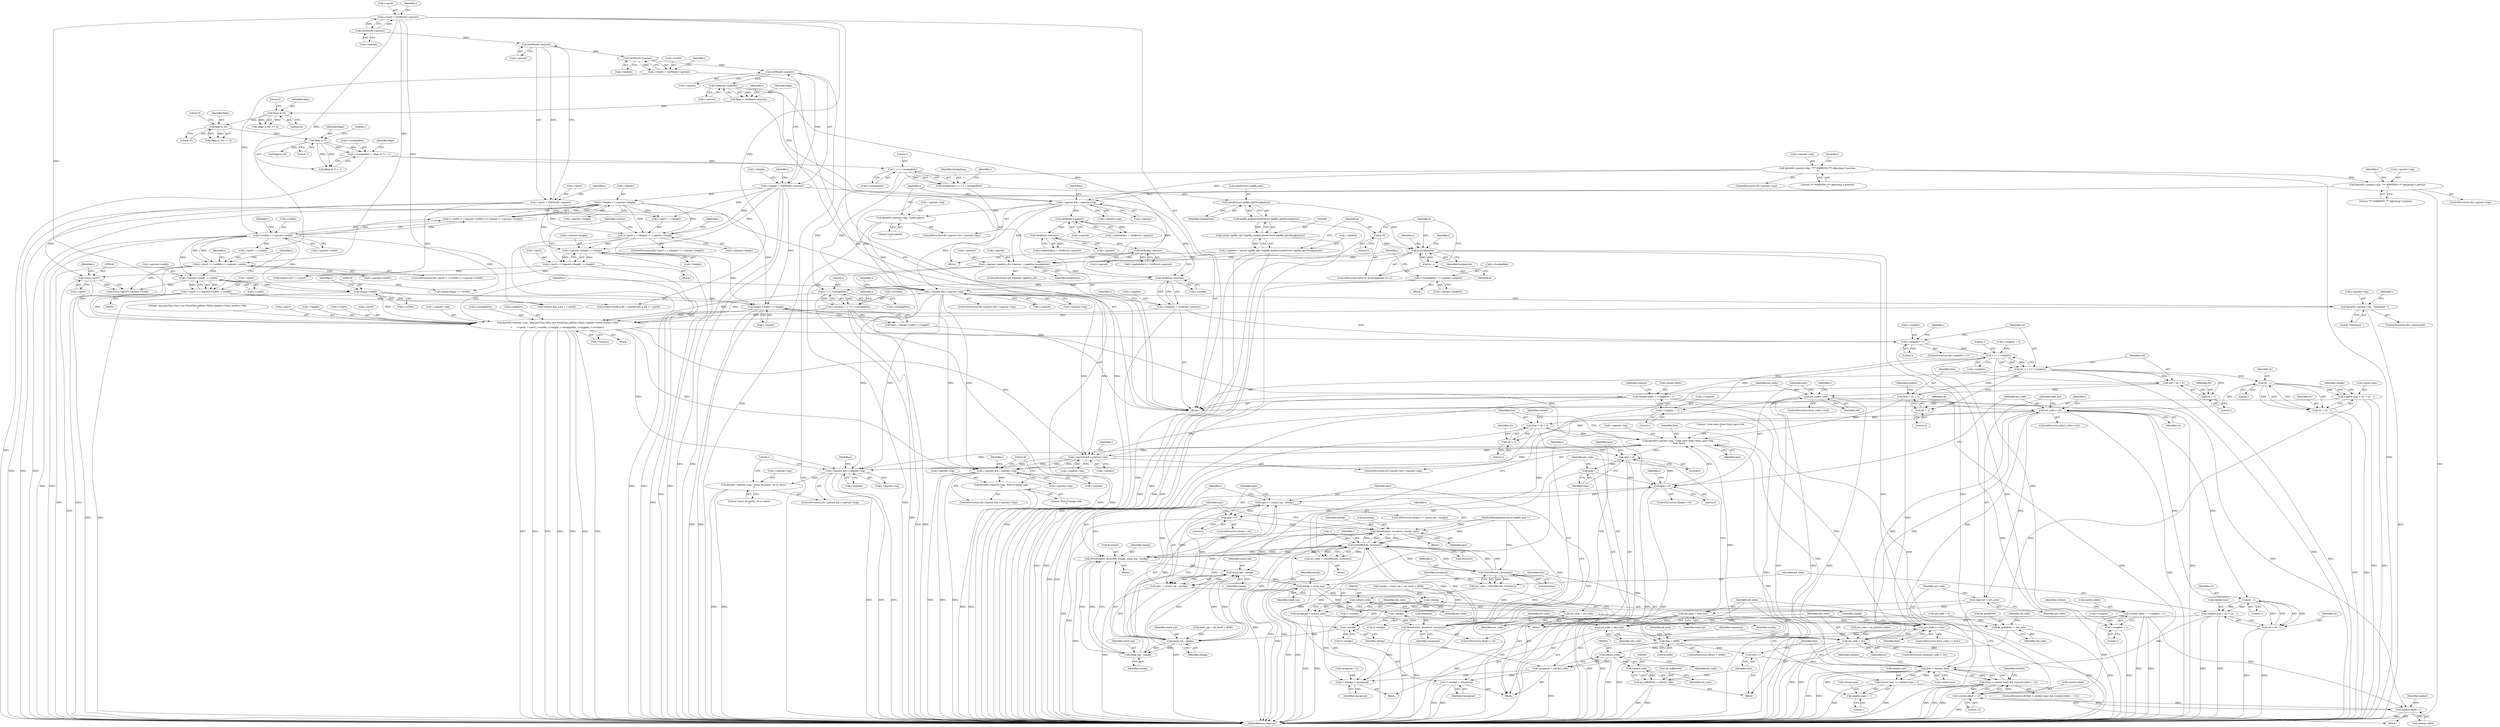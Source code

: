 digraph "0_ngiflib_cf429e0a2fe26b5f01ce0c8e9b79432e94509b6e@API" {
"1000581" [label="(Call,fprintf(i->parent->log, \"img pos(%hu,%hu) size %hux%hu palbits=%hhu imgbits=%hhu ncolors=%hu\n\",\n\t       i->posX, i->posY, i->width, i->height, i->localpalbits, i->imgbits, i->ncolors))"];
"1000574" [label="(Call,fprintf(i->parent->log, \"interlaced \"))"];
"1000560" [label="(Call,i->parent && i->parent->log)"];
"1000555" [label="(Call,GetByte(i->parent))"];
"1000435" [label="(Call,i->parent && i->parent->log)"];
"1000379" [label="(Call,GetByte(i->parent))"];
"1000189" [label="(Call,GetWord(i->parent))"];
"1000181" [label="(Call,GetWord(i->parent))"];
"1000173" [label="(Call,GetWord(i->parent))"];
"1000165" [label="(Call,GetWord(i->parent))"];
"1000292" [label="(Call,fprintf(i->parent->log, \"*** WARNING *** Adjusting Y position\n\"))"];
"1000251" [label="(Call,fprintf(i->parent->log, \"*** WARNING *** Adjusting X position\n\"))"];
"1000514" [label="(Call,i->parent->palette_cb(i->parent, i->palette, localpalsize))"];
"1000504" [label="(Call,GetByte(i->parent))"];
"1000492" [label="(Call,GetByte(i->parent))"];
"1000480" [label="(Call,GetByte(i->parent))"];
"1000451" [label="(Call,i->palette = (struct ngiflib_rgb *)ngiflib_malloc(sizeof(struct ngiflib_rgb)*localpalsize))"];
"1000455" [label="(Call,(struct ngiflib_rgb *)ngiflib_malloc(sizeof(struct ngiflib_rgb)*localpalsize))"];
"1000457" [label="(Call,ngiflib_malloc(sizeof(struct ngiflib_rgb)*localpalsize))"];
"1000458" [label="(Call,sizeof(struct ngiflib_rgb)*localpalsize)"];
"1000427" [label="(Call,localpalsize = 1 << i->localpalbits)"];
"1000429" [label="(Call,1 << i->localpalbits)"];
"1000411" [label="(Call,i->localpalbits = (flags & 7) + 1)"];
"1000416" [label="(Call,flags & 7)"];
"1000407" [label="(Call,flags & 32)"];
"1000388" [label="(Call,flags & 64)"];
"1000377" [label="(Call,flags = GetByte(i->parent))"];
"1000466" [label="(Call,k<localpalsize)"];
"1000463" [label="(Call,k=0)"];
"1000469" [label="(Call,k++)"];
"1000444" [label="(Call,fprintf(i->parent->log, \"Local palette\n\"))"];
"1000258" [label="(Call,i->posX = i->parent->width - i->width)"];
"1000262" [label="(Call,i->parent->width - i->width)"];
"1000231" [label="(Call,(i->posX + i->width) > i->parent->width)"];
"1000161" [label="(Call,i->posX = GetWord(i->parent))"];
"1000195" [label="(Call,i->width > i->parent->width)"];
"1000177" [label="(Call,i->width = GetWord(i->parent))"];
"1000341" [label="(Call,(u32)i->posY)"];
"1000299" [label="(Call,i->posY = i->parent->height - i->height)"];
"1000303" [label="(Call,i->parent->height - i->height)"];
"1000272" [label="(Call,(i->posY + i->height) > i->parent->height)"];
"1000169" [label="(Call,i->posY = GetWord(i->parent))"];
"1000185" [label="(Call,i->height = GetWord(i->parent))"];
"1000204" [label="(Call,i->height > i->parent->height)"];
"1000369" [label="(Call,(long)i->width)"];
"1000368" [label="(Call,(long)i->width * i->height)"];
"1000546" [label="(Call,1 << i->localpalbits)"];
"1000533" [label="(Call,i->localpalbits = i->parent->imgbits)"];
"1000551" [label="(Call,i->imgbits = GetByte(i->parent))"];
"1000542" [label="(Call,i->ncolors = 1 << i->localpalbits)"];
"1000610" [label="(Call,i->imgbits==1)"];
"1000623" [label="(Call,1 << i->imgbits)"];
"1000621" [label="(Call,clr = 1 << i->imgbits)"];
"1000628" [label="(Call,eof = clr + 1)"];
"1000687" [label="(Call,act_code==eof)"];
"1000735" [label="(Call,act_code==clr)"];
"1000758" [label="(Call,free = clr + 2)"];
"1000749" [label="(Call,fprintf(i->parent->log, \"Code clear (free=%hu) npix=%ld\n\", free, npix))"];
"1000692" [label="(Call,i->parent && i->parent->log)"];
"1000701" [label="(Call,fprintf(i->parent->log, \"End of image code\n\"))"];
"1000716" [label="(Call,i->parent && i->parent->log)"];
"1000725" [label="(Call,fprintf(i->parent->log, \"assez de pixels, On se casse !\n\"))"];
"1000740" [label="(Call,i->parent && i->parent->log)"];
"1000796" [label="(Call,npix > 0)"];
"1000804" [label="(Call,npix--)"];
"1000711" [label="(Call,npix==0)"];
"1000852" [label="(Call,npix >= (stack_top - stackp))"];
"1000868" [label="(Call,npix > 0)"];
"1000872" [label="(Call,WritePixels(i, &context, stackp, npix))"];
"1000682" [label="(Call,GetGifWord(i, &context))"];
"1000680" [label="(Call,act_code = GetGifWord(i, &context))"];
"1000783" [label="(Call,GetGifWord(i, &context))"];
"1000781" [label="(Call,act_code = GetGifWord(i, &context))"];
"1000789" [label="(Call,(u8)act_code)"];
"1000787" [label="(Call,casspecial = (u8)act_code)"];
"1000799" [label="(Call,WritePixel(i, &context, casspecial))"];
"1000816" [label="(Call,*(--stackp) = casspecial)"];
"1000792" [label="(Call,old_code = act_code)"];
"1000821" [label="(Call,act_code = old_code)"];
"1000825" [label="(Call,act_code > clr)"];
"1000843" [label="(Call,(u8)act_code)"];
"1000841" [label="(Call,casspecial = (u8)act_code)"];
"1000846" [label="(Call,*(--stackp) = casspecial)"];
"1000900" [label="(Call,(u8)act_code)"];
"1000896" [label="(Call,ab_suffx[free] = (u8)act_code)"];
"1000891" [label="(Call,ab_prfx[free] = old_code)"];
"1000858" [label="(Call,WritePixels(i, &context, stackp, stack_top - stackp))"];
"1000880" [label="(Call,stack_top - stackp)"];
"1000854" [label="(Call,stack_top - stackp)"];
"1000863" [label="(Call,stack_top - stackp)"];
"1000878" [label="(Call,npix -= (stack_top - stackp))"];
"1000883" [label="(Call,stackp = stack_top)"];
"1000818" [label="(Call,--stackp)"];
"1000831" [label="(Call,--stackp)"];
"1000848" [label="(Call,--stackp)"];
"1000812" [label="(Call,act_code >= free)"];
"1000887" [label="(Call,free < 4096)"];
"1000903" [label="(Call,free++)"];
"1000907" [label="(Call,free > context.max)"];
"1000906" [label="(Call,(free > context.max) && (context.nbbit < 12))"];
"1000922" [label="(Call,context.max += context.max + 1)"];
"1000926" [label="(Call,context.max + 1)"];
"1000760" [label="(Call,clr + 2)"];
"1000778" [label="(Call,clr - 1)"];
"1000772" [label="(Call,context.max = clr + clr - 1)"];
"1000776" [label="(Call,clr + clr - 1)"];
"1000808" [label="(Call,read_byt = act_code)"];
"1000931" [label="(Call,old_code = read_byt)"];
"1000630" [label="(Call,clr + 1)"];
"1000633" [label="(Call,free = clr + 2)"];
"1000635" [label="(Call,clr + 2)"];
"1000653" [label="(Call,clr - 1)"];
"1000647" [label="(Call,context.max = clr + clr - 1)"];
"1000651" [label="(Call,clr + clr - 1)"];
"1000638" [label="(Call,context.nbbit = i->imgbits + 1)"];
"1000912" [label="(Call,context.nbbit < 12)"];
"1000918" [label="(Call,context.nbbit++)"];
"1000642" [label="(Call,i->imgbits + 1)"];
"1000763" [label="(Call,context.nbbit = i->imgbits + 1)"];
"1000767" [label="(Call,i->imgbits + 1)"];
"1000556" [label="(Call,i->parent)"];
"1000301" [label="(Identifier,i)"];
"1000701" [label="(Call,fprintf(i->parent->log, \"End of image code\n\"))"];
"1000378" [label="(Identifier,flags)"];
"1000245" [label="(ControlStructure,if(i->parent->log))"];
"1000927" [label="(Call,context.max)"];
"1000257" [label="(Literal,\"*** WARNING *** Adjusting X position\n\")"];
"1000496" [label="(Call,i->palette[k].b = GetByte(i->parent))"];
"1000710" [label="(ControlStructure,if(npix==0))"];
"1000800" [label="(Identifier,i)"];
"1000251" [label="(Call,fprintf(i->parent->log, \"*** WARNING *** Adjusting X position\n\"))"];
"1000893" [label="(Identifier,ab_prfx)"];
"1000561" [label="(Call,i->parent)"];
"1000466" [label="(Call,k<localpalsize)"];
"1000162" [label="(Call,i->posX)"];
"1000787" [label="(Call,casspecial = (u8)act_code)"];
"1000712" [label="(Identifier,npix)"];
"1000862" [label="(Identifier,stackp)"];
"1000765" [label="(Identifier,context)"];
"1000882" [label="(Identifier,stackp)"];
"1000744" [label="(Call,i->parent->log)"];
"1000268" [label="(Call,i->width)"];
"1000623" [label="(Call,1 << i->imgbits)"];
"1000244" [label="(Block,)"];
"1000850" [label="(Identifier,casspecial)"];
"1000649" [label="(Identifier,context)"];
"1000309" [label="(Call,i->height)"];
"1000547" [label="(Literal,1)"];
"1000639" [label="(Call,context.nbbit)"];
"1000511" [label="(Identifier,i)"];
"1000808" [label="(Call,read_byt = act_code)"];
"1000780" [label="(Literal,1)"];
"1000152" [label="(Call,casspecial = 0)"];
"1000430" [label="(Literal,1)"];
"1000468" [label="(Identifier,localpalsize)"];
"1000684" [label="(Call,&context)"];
"1000636" [label="(Identifier,clr)"];
"1000587" [label="(Literal,\"img pos(%hu,%hu) size %hux%hu palbits=%hhu imgbits=%hhu ncolors=%hu\n\")"];
"1000740" [label="(Call,i->parent && i->parent->log)"];
"1000447" [label="(Identifier,i)"];
"1000575" [label="(Call,i->parent->log)"];
"1000741" [label="(Call,i->parent)"];
"1000855" [label="(Identifier,stack_top)"];
"1000696" [label="(Call,i->parent->log)"];
"1000521" [label="(Identifier,localpalsize)"];
"1000637" [label="(Literal,2)"];
"1000289" [label="(Identifier,i)"];
"1000759" [label="(Identifier,free)"];
"1000462" [label="(ControlStructure,for(k=0; k<localpalsize; k++))"];
"1000711" [label="(Call,npix==0)"];
"1000130" [label="(Block,)"];
"1000781" [label="(Call,act_code = GetGifWord(i, &context))"];
"1000704" [label="(Identifier,i)"];
"1000416" [label="(Call,flags & 7)"];
"1000776" [label="(Call,clr + clr - 1)"];
"1000798" [label="(Literal,0)"];
"1000612" [label="(Identifier,i)"];
"1000390" [label="(Literal,64)"];
"1000870" [label="(Literal,0)"];
"1000232" [label="(Call,i->posX + i->width)"];
"1000314" [label="(Identifier,context)"];
"1000431" [label="(Call,i->localpalbits)"];
"1000854" [label="(Call,stack_top - stackp)"];
"1000591" [label="(Call,i->posY)"];
"1000822" [label="(Identifier,act_code)"];
"1000377" [label="(Call,flags = GetByte(i->parent))"];
"1000428" [label="(Identifier,localpalsize)"];
"1000803" [label="(Identifier,casspecial)"];
"1000622" [label="(Identifier,clr)"];
"1000846" [label="(Call,*(--stackp) = casspecial)"];
"1000897" [label="(Call,ab_suffx[free])"];
"1000797" [label="(Identifier,npix)"];
"1000902" [label="(Identifier,act_code)"];
"1000909" [label="(Call,context.max)"];
"1000923" [label="(Call,context.max)"];
"1000879" [label="(Identifier,npix)"];
"1000918" [label="(Call,context.nbbit++)"];
"1000380" [label="(Call,i->parent)"];
"1000391" [label="(Literal,6)"];
"1000610" [label="(Call,i->imgbits==1)"];
"1000292" [label="(Call,fprintf(i->parent->log, \"*** WARNING *** Adjusting Y position\n\"))"];
"1000633" [label="(Call,free = clr + 2)"];
"1000657" [label="(Identifier,stackp)"];
"1000758" [label="(Call,free = clr + 2)"];
"1000881" [label="(Identifier,stack_top)"];
"1000628" [label="(Call,eof = clr + 1)"];
"1000681" [label="(Identifier,act_code)"];
"1000889" [label="(Literal,4096)"];
"1000169" [label="(Call,i->posY = GetWord(i->parent))"];
"1000481" [label="(Call,i->parent)"];
"1000859" [label="(Identifier,i)"];
"1000805" [label="(Identifier,npix)"];
"1000863" [label="(Call,stack_top - stackp)"];
"1000772" [label="(Call,context.max = clr + clr - 1)"];
"1000906" [label="(Call,(free > context.max) && (context.nbbit < 12))"];
"1000493" [label="(Call,i->parent)"];
"1000543" [label="(Call,i->ncolors)"];
"1000351" [label="(Call,context.frbuff_p.p8 = context.line_p.p8 + i->posX)"];
"1000904" [label="(Identifier,free)"];
"1000166" [label="(Call,i->parent)"];
"1000427" [label="(Call,localpalsize = 1 << i->localpalbits)"];
"1000476" [label="(Identifier,i)"];
"1000826" [label="(Identifier,act_code)"];
"1000564" [label="(Call,i->parent->log)"];
"1000199" [label="(Call,i->parent->width)"];
"1000614" [label="(Literal,1)"];
"1000871" [label="(Block,)"];
"1000640" [label="(Identifier,context)"];
"1000611" [label="(Call,i->imgbits)"];
"1000778" [label="(Call,clr - 1)"];
"1000230" [label="(ControlStructure,if((i->posX + i->width) > i->parent->width))"];
"1000465" [label="(Literal,0)"];
"1000784" [label="(Identifier,i)"];
"1000551" [label="(Call,i->imgbits = GetByte(i->parent))"];
"1000713" [label="(Literal,0)"];
"1000771" [label="(Literal,1)"];
"1000263" [label="(Call,i->parent->width)"];
"1000621" [label="(Call,clr = 1 << i->imgbits)"];
"1000737" [label="(Identifier,clr)"];
"1000773" [label="(Call,context.max)"];
"1000410" [label="(Literal,5)"];
"1000658" [label="(Call,stack_top = ab_stack + 4096)"];
"1000818" [label="(Call,--stackp)"];
"1000654" [label="(Identifier,clr)"];
"1000857" [label="(Block,)"];
"1000248" [label="(Identifier,i)"];
"1000439" [label="(Call,i->parent->log)"];
"1000190" [label="(Call,i->parent)"];
"1000280" [label="(Call,i->parent->height)"];
"1000718" [label="(Identifier,i)"];
"1000903" [label="(Call,free++)"];
"1000883" [label="(Call,stackp = stack_top)"];
"1000692" [label="(Call,i->parent && i->parent->log)"];
"1000895" [label="(Identifier,old_code)"];
"1000914" [label="(Identifier,context)"];
"1000534" [label="(Call,i->localpalbits)"];
"1000385" [label="(Identifier,i)"];
"1000716" [label="(Call,i->parent && i->parent->log)"];
"1000796" [label="(Call,npix > 0)"];
"1000789" [label="(Call,(u8)act_code)"];
"1000415" [label="(Call,(flags & 7) + 1)"];
"1000634" [label="(Identifier,free)"];
"1000891" [label="(Call,ab_prfx[free] = old_code)"];
"1000606" [label="(Call,i->ncolors)"];
"1000445" [label="(Call,i->parent->log)"];
"1000208" [label="(Call,i->parent->height)"];
"1000375" [label="(Identifier,i)"];
"1000820" [label="(Identifier,casspecial)"];
"1000888" [label="(Identifier,free)"];
"1000916" [label="(Literal,12)"];
"1000252" [label="(Call,i->parent->log)"];
"1000505" [label="(Call,i->parent)"];
"1000472" [label="(Call,i->palette[k].r = GetByte(i->parent))"];
"1000823" [label="(Identifier,old_code)"];
"1000299" [label="(Call,i->posY = i->parent->height - i->height)"];
"1000907" [label="(Call,free > context.max)"];
"1000469" [label="(Call,k++)"];
"1000774" [label="(Identifier,context)"];
"1000204" [label="(Call,i->height > i->parent->height)"];
"1000273" [label="(Call,i->posY + i->height)"];
"1000470" [label="(Identifier,k)"];
"1000624" [label="(Literal,1)"];
"1000181" [label="(Call,GetWord(i->parent))"];
"1000562" [label="(Identifier,i)"];
"1000304" [label="(Call,i->parent->height)"];
"1000642" [label="(Call,i->imgbits + 1)"];
"1000179" [label="(Identifier,i)"];
"1000801" [label="(Call,&context)"];
"1000366" [label="(Call,npix = (long)i->width * i->height)"];
"1000631" [label="(Identifier,clr)"];
"1000422" [label="(Identifier,flags)"];
"1000319" [label="(Call,context.curY = i->posY)"];
"1000852" [label="(Call,npix >= (stack_top - stackp))"];
"1000884" [label="(Identifier,stackp)"];
"1000757" [label="(Identifier,npix)"];
"1000827" [label="(Identifier,clr)"];
"1000832" [label="(Identifier,stackp)"];
"1000810" [label="(Identifier,act_code)"];
"1000728" [label="(Identifier,i)"];
"1000735" [label="(Call,act_code==clr)"];
"1000782" [label="(Identifier,act_code)"];
"1000794" [label="(Identifier,act_code)"];
"1000736" [label="(Identifier,act_code)"];
"1000874" [label="(Call,&context)"];
"1000504" [label="(Call,GetByte(i->parent))"];
"1000912" [label="(Call,context.nbbit < 12)"];
"1000691" [label="(ControlStructure,if(i->parent && i->parent->log))"];
"1000652" [label="(Identifier,clr)"];
"1000768" [label="(Call,i->imgbits)"];
"1000197" [label="(Identifier,i)"];
"1000597" [label="(Call,i->height)"];
"1000312" [label="(Call,context.Xtogo = i->width)"];
"1000609" [label="(ControlStructure,if(i->imgbits==1))"];
"1000537" [label="(Call,i->parent->imgbits)"];
"1000533" [label="(Call,i->localpalbits = i->parent->imgbits)"];
"1000388" [label="(Call,flags & 64)"];
"1000389" [label="(Identifier,flags)"];
"1000680" [label="(Call,act_code = GetGifWord(i, &context))"];
"1000171" [label="(Identifier,i)"];
"1000847" [label="(Call,*(--stackp))"];
"1000464" [label="(Identifier,k)"];
"1000738" [label="(Block,)"];
"1000286" [label="(ControlStructure,if(i->parent->log))"];
"1000559" [label="(ControlStructure,if(i->parent && i->parent->log))"];
"1000873" [label="(Identifier,i)"];
"1000749" [label="(Call,fprintf(i->parent->log, \"Code clear (free=%hu) npix=%ld\n\", free, npix))"];
"1000435" [label="(Call,i->parent && i->parent->log)"];
"1000725" [label="(Call,fprintf(i->parent->log, \"assez de pixels, On se casse !\n\"))"];
"1000300" [label="(Call,i->posY)"];
"1000129" [label="(MethodParameterIn,struct ngiflib_img * i)"];
"1000451" [label="(Call,i->palette = (struct ngiflib_rgb *)ngiflib_malloc(sizeof(struct ngiflib_rgb)*localpalsize))"];
"1000458" [label="(Call,sizeof(struct ngiflib_rgb)*localpalsize)"];
"1000406" [label="(Call,(flags & 32) >> 5)"];
"1000408" [label="(Identifier,flags)"];
"1000341" [label="(Call,(u32)i->posY)"];
"1000869" [label="(Identifier,npix)"];
"1000804" [label="(Call,npix--)"];
"1000733" [label="(Literal,1)"];
"1000205" [label="(Call,i->height)"];
"1000791" [label="(Identifier,act_code)"];
"1000648" [label="(Call,context.max)"];
"1000814" [label="(Identifier,free)"];
"1000143" [label="(Call,old_code = 0)"];
"1000764" [label="(Call,context.nbbit)"];
"1000807" [label="(Block,)"];
"1000450" [label="(Literal,\"Local palette\n\")"];
"1000581" [label="(Call,fprintf(i->parent->log, \"img pos(%hu,%hu) size %hux%hu palbits=%hhu imgbits=%hhu ncolors=%hu\n\",\n\t       i->posX, i->posY, i->width, i->height, i->localpalbits, i->imgbits, i->ncolors))"];
"1000687" [label="(Call,act_code==eof)"];
"1000905" [label="(ControlStructure,if((free > context.max) && (context.nbbit < 12)))"];
"1000783" [label="(Call,GetGifWord(i, &context))"];
"1000858" [label="(Call,WritePixels(i, &context, stackp, stack_top - stackp))"];
"1000357" [label="(Call,context.line_p.p8 + i->posX)"];
"1000555" [label="(Call,GetByte(i->parent))"];
"1000594" [label="(Call,i->width)"];
"1000371" [label="(Call,i->width)"];
"1000653" [label="(Call,clr - 1)"];
"1000864" [label="(Identifier,stack_top)"];
"1000795" [label="(ControlStructure,if(npix > 0))"];
"1000437" [label="(Identifier,i)"];
"1000686" [label="(ControlStructure,if(act_code==eof))"];
"1000896" [label="(Call,ab_suffx[free] = (u8)act_code)"];
"1000616" [label="(Call,i->imgbits = 2)"];
"1000387" [label="(Call,(flags & 64) >> 6)"];
"1000920" [label="(Identifier,context)"];
"1000343" [label="(Call,i->posY)"];
"1000785" [label="(Call,&context)"];
"1000702" [label="(Call,i->parent->log)"];
"1000693" [label="(Call,i->parent)"];
"1000651" [label="(Call,clr + clr - 1)"];
"1000298" [label="(Literal,\"*** WARNING *** Adjusting Y position\n\")"];
"1000777" [label="(Identifier,clr)"];
"1000707" [label="(Literal,\"End of image code\n\")"];
"1000886" [label="(ControlStructure,if(free < 4096))"];
"1000194" [label="(Call,(i->width > i->parent->width) || (i->height > i->parent->height))"];
"1000189" [label="(Call,GetWord(i->parent))"];
"1000742" [label="(Identifier,i)"];
"1000892" [label="(Call,ab_prfx[free])"];
"1000715" [label="(ControlStructure,if(i->parent && i->parent->log))"];
"1000812" [label="(Call,act_code >= free)"];
"1000374" [label="(Call,i->height)"];
"1000272" [label="(Call,(i->posY + i->height) > i->parent->height)"];
"1000682" [label="(Call,GetGifWord(i, &context))"];
"1000848" [label="(Call,--stackp)"];
"1000867" [label="(ControlStructure,if(npix > 0))"];
"1000262" [label="(Call,i->parent->width - i->width)"];
"1000788" [label="(Identifier,casspecial)"];
"1000259" [label="(Call,i->posX)"];
"1000379" [label="(Call,GetByte(i->parent))"];
"1000492" [label="(Call,GetByte(i->parent))"];
"1000919" [label="(Call,context.nbbit)"];
"1000444" [label="(Call,fprintf(i->parent->log, \"Local palette\n\"))"];
"1000161" [label="(Call,i->posX = GetWord(i->parent))"];
"1000165" [label="(Call,GetWord(i->parent))"];
"1000421" [label="(Call,flags&128)"];
"1000878" [label="(Call,npix -= (stack_top - stackp))"];
"1000260" [label="(Identifier,i)"];
"1000411" [label="(Call,i->localpalbits = (flags & 7) + 1)"];
"1000824" [label="(ControlStructure,while(act_code > clr))"];
"1000518" [label="(Call,i->palette)"];
"1000646" [label="(Literal,1)"];
"1000792" [label="(Call,old_code = act_code)"];
"1000588" [label="(Call,i->posX)"];
"1000484" [label="(Call,i->palette[k].g = GetByte(i->parent))"];
"1000417" [label="(Identifier,flags)"];
"1000514" [label="(Call,i->parent->palette_cb(i->parent, i->palette, localpalsize))"];
"1000582" [label="(Call,i->parent->log)"];
"1000638" [label="(Call,context.nbbit = i->imgbits + 1)"];
"1000898" [label="(Identifier,ab_suffx)"];
"1000618" [label="(Identifier,i)"];
"1000632" [label="(Literal,1)"];
"1000412" [label="(Call,i->localpalbits)"];
"1000156" [label="(Call,!i)"];
"1000174" [label="(Call,i->parent)"];
"1000843" [label="(Call,(u8)act_code)"];
"1000285" [label="(Block,)"];
"1000865" [label="(Identifier,stackp)"];
"1000544" [label="(Identifier,i)"];
"1000271" [label="(ControlStructure,if((i->posY + i->height) > i->parent->height))"];
"1000851" [label="(ControlStructure,if(npix >= (stack_top - stackp)))"];
"1000756" [label="(Identifier,free)"];
"1000679" [label="(Block,)"];
"1000453" [label="(Identifier,i)"];
"1000569" [label="(Block,)"];
"1000779" [label="(Identifier,clr)"];
"1000877" [label="(Identifier,npix)"];
"1000187" [label="(Identifier,i)"];
"1000436" [label="(Call,i->parent)"];
"1000177" [label="(Call,i->width = GetWord(i->parent))"];
"1000755" [label="(Literal,\"Code clear (free=%hu) npix=%ld\n\")"];
"1000480" [label="(Call,GetByte(i->parent))"];
"1000508" [label="(ControlStructure,if(i->parent->palette_cb))"];
"1000570" [label="(ControlStructure,if(i->interlaced))"];
"1000853" [label="(Identifier,npix)"];
"1000688" [label="(Identifier,act_code)"];
"1000887" [label="(Call,free < 4096)"];
"1000717" [label="(Call,i->parent)"];
"1000831" [label="(Call,--stackp)"];
"1000647" [label="(Call,context.max = clr + clr - 1)"];
"1000793" [label="(Identifier,old_code)"];
"1000656" [label="(Call,stackp = stack_top = ab_stack + 4096)"];
"1000239" [label="(Call,i->parent->width)"];
"1000926" [label="(Call,context.max + 1)"];
"1000900" [label="(Call,(u8)act_code)"];
"1000580" [label="(Literal,\"interlaced \")"];
"1000275" [label="(Identifier,i)"];
"1000467" [label="(Identifier,k)"];
"1000369" [label="(Call,(long)i->width)"];
"1000815" [label="(Block,)"];
"1000258" [label="(Call,i->posX = i->parent->width - i->width)"];
"1000731" [label="(Literal,\"assez de pixels, On se casse !\n\")"];
"1000625" [label="(Call,i->imgbits)"];
"1000434" [label="(ControlStructure,if(i->parent && i->parent->log))"];
"1000368" [label="(Call,(long)i->width * i->height)"];
"1000293" [label="(Call,i->parent->log)"];
"1000173" [label="(Call,GetWord(i->parent))"];
"1000515" [label="(Call,i->parent)"];
"1000763" [label="(Call,context.nbbit = i->imgbits + 1)"];
"1000461" [label="(Identifier,localpalsize)"];
"1000185" [label="(Call,i->height = GetWord(i->parent))"];
"1000182" [label="(Call,i->parent)"];
"1000908" [label="(Identifier,free)"];
"1000930" [label="(Literal,1)"];
"1000868" [label="(Call,npix > 0)"];
"1000720" [label="(Call,i->parent->log)"];
"1000936" [label="(MethodReturn,static int)"];
"1000572" [label="(Identifier,i)"];
"1000170" [label="(Call,i->posY)"];
"1000913" [label="(Call,context.nbbit)"];
"1000455" [label="(Call,(struct ngiflib_rgb *)ngiflib_malloc(sizeof(struct ngiflib_rgb)*localpalsize))"];
"1000856" [label="(Identifier,stackp)"];
"1000842" [label="(Identifier,casspecial)"];
"1000811" [label="(ControlStructure,if(act_code >= free))"];
"1000206" [label="(Identifier,i)"];
"1000424" [label="(Block,)"];
"1000924" [label="(Identifier,context)"];
"1000231" [label="(Call,(i->posX + i->width) > i->parent->width)"];
"1000890" [label="(Block,)"];
"1000178" [label="(Call,i->width)"];
"1000694" [label="(Identifier,i)"];
"1000553" [label="(Identifier,i)"];
"1000922" [label="(Call,context.max += context.max + 1)"];
"1000643" [label="(Call,i->imgbits)"];
"1000767" [label="(Call,i->imgbits + 1)"];
"1000836" [label="(Call,act_code = ab_prfx[act_code])"];
"1000760" [label="(Call,clr + 2)"];
"1000845" [label="(Identifier,act_code)"];
"1000419" [label="(Literal,1)"];
"1000931" [label="(Call,old_code = read_byt)"];
"1000817" [label="(Call,*(--stackp))"];
"1000761" [label="(Identifier,clr)"];
"1000880" [label="(Call,stack_top - stackp)"];
"1000407" [label="(Call,flags & 32)"];
"1000860" [label="(Call,&context)"];
"1000876" [label="(Identifier,stackp)"];
"1000196" [label="(Call,i->width)"];
"1000600" [label="(Call,i->localpalbits)"];
"1000452" [label="(Call,i->palette)"];
"1000463" [label="(Call,k=0)"];
"1000739" [label="(ControlStructure,if(i->parent && i->parent->log))"];
"1000933" [label="(Identifier,read_byt)"];
"1000821" [label="(Call,act_code = old_code)"];
"1000813" [label="(Identifier,act_code)"];
"1000340" [label="(Call,(u32)i->posY*i->parent->width)"];
"1000809" [label="(Identifier,read_byt)"];
"1000603" [label="(Call,i->imgbits)"];
"1000459" [label="(Call,sizeof(struct ngiflib_rgb))"];
"1000799" [label="(Call,WritePixel(i, &context, casspecial))"];
"1000409" [label="(Literal,32)"];
"1000542" [label="(Call,i->ncolors = 1 << i->localpalbits)"];
"1000348" [label="(Identifier,i)"];
"1000872" [label="(Call,WritePixels(i, &context, stackp, npix))"];
"1000825" [label="(Call,act_code > clr)"];
"1000841" [label="(Call,casspecial = (u8)act_code)"];
"1000689" [label="(Identifier,eof)"];
"1000849" [label="(Identifier,stackp)"];
"1000418" [label="(Literal,7)"];
"1000195" [label="(Call,i->width > i->parent->width)"];
"1000655" [label="(Literal,1)"];
"1000523" [label="(Block,)"];
"1000752" [label="(Identifier,i)"];
"1000917" [label="(Block,)"];
"1000552" [label="(Call,i->imgbits)"];
"1000560" [label="(Call,i->parent && i->parent->log)"];
"1000734" [label="(ControlStructure,if(act_code==clr))"];
"1000750" [label="(Call,i->parent->log)"];
"1000683" [label="(Identifier,i)"];
"1000629" [label="(Identifier,eof)"];
"1000429" [label="(Call,1 << i->localpalbits)"];
"1000574" [label="(Call,fprintf(i->parent->log, \"interlaced \"))"];
"1000932" [label="(Identifier,old_code)"];
"1000546" [label="(Call,1 << i->localpalbits)"];
"1000709" [label="(Literal,0)"];
"1000186" [label="(Call,i->height)"];
"1000457" [label="(Call,ngiflib_malloc(sizeof(struct ngiflib_rgb)*localpalsize))"];
"1000819" [label="(Identifier,stackp)"];
"1000635" [label="(Call,clr + 2)"];
"1000584" [label="(Identifier,i)"];
"1000726" [label="(Call,i->parent->log)"];
"1000885" [label="(Identifier,stack_top)"];
"1000548" [label="(Call,i->localpalbits)"];
"1000816" [label="(Call,*(--stackp) = casspecial)"];
"1000762" [label="(Literal,2)"];
"1000630" [label="(Call,clr + 1)"];
"1000830" [label="(Call,*(--stackp))"];
"1000303" [label="(Call,i->parent->height - i->height)"];
"1000581" -> "1000569"  [label="AST: "];
"1000581" -> "1000606"  [label="CFG: "];
"1000582" -> "1000581"  [label="AST: "];
"1000587" -> "1000581"  [label="AST: "];
"1000588" -> "1000581"  [label="AST: "];
"1000591" -> "1000581"  [label="AST: "];
"1000594" -> "1000581"  [label="AST: "];
"1000597" -> "1000581"  [label="AST: "];
"1000600" -> "1000581"  [label="AST: "];
"1000603" -> "1000581"  [label="AST: "];
"1000606" -> "1000581"  [label="AST: "];
"1000612" -> "1000581"  [label="CFG: "];
"1000581" -> "1000936"  [label="DDG: "];
"1000581" -> "1000936"  [label="DDG: "];
"1000581" -> "1000936"  [label="DDG: "];
"1000581" -> "1000936"  [label="DDG: "];
"1000581" -> "1000936"  [label="DDG: "];
"1000581" -> "1000936"  [label="DDG: "];
"1000581" -> "1000936"  [label="DDG: "];
"1000574" -> "1000581"  [label="DDG: "];
"1000560" -> "1000581"  [label="DDG: "];
"1000258" -> "1000581"  [label="DDG: "];
"1000161" -> "1000581"  [label="DDG: "];
"1000341" -> "1000581"  [label="DDG: "];
"1000369" -> "1000581"  [label="DDG: "];
"1000368" -> "1000581"  [label="DDG: "];
"1000546" -> "1000581"  [label="DDG: "];
"1000551" -> "1000581"  [label="DDG: "];
"1000542" -> "1000581"  [label="DDG: "];
"1000581" -> "1000610"  [label="DDG: "];
"1000581" -> "1000692"  [label="DDG: "];
"1000581" -> "1000716"  [label="DDG: "];
"1000581" -> "1000740"  [label="DDG: "];
"1000574" -> "1000570"  [label="AST: "];
"1000574" -> "1000580"  [label="CFG: "];
"1000575" -> "1000574"  [label="AST: "];
"1000580" -> "1000574"  [label="AST: "];
"1000584" -> "1000574"  [label="CFG: "];
"1000574" -> "1000936"  [label="DDG: "];
"1000560" -> "1000574"  [label="DDG: "];
"1000560" -> "1000559"  [label="AST: "];
"1000560" -> "1000561"  [label="CFG: "];
"1000560" -> "1000564"  [label="CFG: "];
"1000561" -> "1000560"  [label="AST: "];
"1000564" -> "1000560"  [label="AST: "];
"1000572" -> "1000560"  [label="CFG: "];
"1000612" -> "1000560"  [label="CFG: "];
"1000555" -> "1000560"  [label="DDG: "];
"1000292" -> "1000560"  [label="DDG: "];
"1000251" -> "1000560"  [label="DDG: "];
"1000444" -> "1000560"  [label="DDG: "];
"1000435" -> "1000560"  [label="DDG: "];
"1000560" -> "1000692"  [label="DDG: "];
"1000560" -> "1000692"  [label="DDG: "];
"1000560" -> "1000716"  [label="DDG: "];
"1000560" -> "1000716"  [label="DDG: "];
"1000560" -> "1000740"  [label="DDG: "];
"1000560" -> "1000740"  [label="DDG: "];
"1000555" -> "1000551"  [label="AST: "];
"1000555" -> "1000556"  [label="CFG: "];
"1000556" -> "1000555"  [label="AST: "];
"1000551" -> "1000555"  [label="CFG: "];
"1000555" -> "1000551"  [label="DDG: "];
"1000435" -> "1000555"  [label="DDG: "];
"1000379" -> "1000555"  [label="DDG: "];
"1000514" -> "1000555"  [label="DDG: "];
"1000504" -> "1000555"  [label="DDG: "];
"1000435" -> "1000434"  [label="AST: "];
"1000435" -> "1000436"  [label="CFG: "];
"1000435" -> "1000439"  [label="CFG: "];
"1000436" -> "1000435"  [label="AST: "];
"1000439" -> "1000435"  [label="AST: "];
"1000447" -> "1000435"  [label="CFG: "];
"1000453" -> "1000435"  [label="CFG: "];
"1000379" -> "1000435"  [label="DDG: "];
"1000292" -> "1000435"  [label="DDG: "];
"1000251" -> "1000435"  [label="DDG: "];
"1000435" -> "1000444"  [label="DDG: "];
"1000435" -> "1000480"  [label="DDG: "];
"1000435" -> "1000514"  [label="DDG: "];
"1000379" -> "1000377"  [label="AST: "];
"1000379" -> "1000380"  [label="CFG: "];
"1000380" -> "1000379"  [label="AST: "];
"1000377" -> "1000379"  [label="CFG: "];
"1000379" -> "1000377"  [label="DDG: "];
"1000189" -> "1000379"  [label="DDG: "];
"1000189" -> "1000185"  [label="AST: "];
"1000189" -> "1000190"  [label="CFG: "];
"1000190" -> "1000189"  [label="AST: "];
"1000185" -> "1000189"  [label="CFG: "];
"1000189" -> "1000936"  [label="DDG: "];
"1000189" -> "1000185"  [label="DDG: "];
"1000181" -> "1000189"  [label="DDG: "];
"1000181" -> "1000177"  [label="AST: "];
"1000181" -> "1000182"  [label="CFG: "];
"1000182" -> "1000181"  [label="AST: "];
"1000177" -> "1000181"  [label="CFG: "];
"1000181" -> "1000177"  [label="DDG: "];
"1000173" -> "1000181"  [label="DDG: "];
"1000173" -> "1000169"  [label="AST: "];
"1000173" -> "1000174"  [label="CFG: "];
"1000174" -> "1000173"  [label="AST: "];
"1000169" -> "1000173"  [label="CFG: "];
"1000173" -> "1000169"  [label="DDG: "];
"1000165" -> "1000173"  [label="DDG: "];
"1000165" -> "1000161"  [label="AST: "];
"1000165" -> "1000166"  [label="CFG: "];
"1000166" -> "1000165"  [label="AST: "];
"1000161" -> "1000165"  [label="CFG: "];
"1000165" -> "1000161"  [label="DDG: "];
"1000292" -> "1000286"  [label="AST: "];
"1000292" -> "1000298"  [label="CFG: "];
"1000293" -> "1000292"  [label="AST: "];
"1000298" -> "1000292"  [label="AST: "];
"1000301" -> "1000292"  [label="CFG: "];
"1000292" -> "1000936"  [label="DDG: "];
"1000251" -> "1000292"  [label="DDG: "];
"1000251" -> "1000245"  [label="AST: "];
"1000251" -> "1000257"  [label="CFG: "];
"1000252" -> "1000251"  [label="AST: "];
"1000257" -> "1000251"  [label="AST: "];
"1000260" -> "1000251"  [label="CFG: "];
"1000251" -> "1000936"  [label="DDG: "];
"1000514" -> "1000508"  [label="AST: "];
"1000514" -> "1000521"  [label="CFG: "];
"1000515" -> "1000514"  [label="AST: "];
"1000518" -> "1000514"  [label="AST: "];
"1000521" -> "1000514"  [label="AST: "];
"1000544" -> "1000514"  [label="CFG: "];
"1000514" -> "1000936"  [label="DDG: "];
"1000514" -> "1000936"  [label="DDG: "];
"1000514" -> "1000936"  [label="DDG: "];
"1000504" -> "1000514"  [label="DDG: "];
"1000451" -> "1000514"  [label="DDG: "];
"1000466" -> "1000514"  [label="DDG: "];
"1000504" -> "1000496"  [label="AST: "];
"1000504" -> "1000505"  [label="CFG: "];
"1000505" -> "1000504"  [label="AST: "];
"1000496" -> "1000504"  [label="CFG: "];
"1000504" -> "1000480"  [label="DDG: "];
"1000504" -> "1000496"  [label="DDG: "];
"1000492" -> "1000504"  [label="DDG: "];
"1000492" -> "1000484"  [label="AST: "];
"1000492" -> "1000493"  [label="CFG: "];
"1000493" -> "1000492"  [label="AST: "];
"1000484" -> "1000492"  [label="CFG: "];
"1000492" -> "1000484"  [label="DDG: "];
"1000480" -> "1000492"  [label="DDG: "];
"1000480" -> "1000472"  [label="AST: "];
"1000480" -> "1000481"  [label="CFG: "];
"1000481" -> "1000480"  [label="AST: "];
"1000472" -> "1000480"  [label="CFG: "];
"1000480" -> "1000472"  [label="DDG: "];
"1000451" -> "1000424"  [label="AST: "];
"1000451" -> "1000455"  [label="CFG: "];
"1000452" -> "1000451"  [label="AST: "];
"1000455" -> "1000451"  [label="AST: "];
"1000464" -> "1000451"  [label="CFG: "];
"1000451" -> "1000936"  [label="DDG: "];
"1000451" -> "1000936"  [label="DDG: "];
"1000455" -> "1000451"  [label="DDG: "];
"1000455" -> "1000457"  [label="CFG: "];
"1000456" -> "1000455"  [label="AST: "];
"1000457" -> "1000455"  [label="AST: "];
"1000455" -> "1000936"  [label="DDG: "];
"1000457" -> "1000455"  [label="DDG: "];
"1000457" -> "1000458"  [label="CFG: "];
"1000458" -> "1000457"  [label="AST: "];
"1000457" -> "1000936"  [label="DDG: "];
"1000458" -> "1000457"  [label="DDG: "];
"1000458" -> "1000461"  [label="CFG: "];
"1000459" -> "1000458"  [label="AST: "];
"1000461" -> "1000458"  [label="AST: "];
"1000427" -> "1000458"  [label="DDG: "];
"1000458" -> "1000466"  [label="DDG: "];
"1000427" -> "1000424"  [label="AST: "];
"1000427" -> "1000429"  [label="CFG: "];
"1000428" -> "1000427"  [label="AST: "];
"1000429" -> "1000427"  [label="AST: "];
"1000437" -> "1000427"  [label="CFG: "];
"1000429" -> "1000427"  [label="DDG: "];
"1000429" -> "1000427"  [label="DDG: "];
"1000429" -> "1000431"  [label="CFG: "];
"1000430" -> "1000429"  [label="AST: "];
"1000431" -> "1000429"  [label="AST: "];
"1000411" -> "1000429"  [label="DDG: "];
"1000429" -> "1000546"  [label="DDG: "];
"1000411" -> "1000130"  [label="AST: "];
"1000411" -> "1000415"  [label="CFG: "];
"1000412" -> "1000411"  [label="AST: "];
"1000415" -> "1000411"  [label="AST: "];
"1000422" -> "1000411"  [label="CFG: "];
"1000411" -> "1000936"  [label="DDG: "];
"1000416" -> "1000411"  [label="DDG: "];
"1000416" -> "1000411"  [label="DDG: "];
"1000416" -> "1000415"  [label="AST: "];
"1000416" -> "1000418"  [label="CFG: "];
"1000417" -> "1000416"  [label="AST: "];
"1000418" -> "1000416"  [label="AST: "];
"1000419" -> "1000416"  [label="CFG: "];
"1000416" -> "1000415"  [label="DDG: "];
"1000416" -> "1000415"  [label="DDG: "];
"1000407" -> "1000416"  [label="DDG: "];
"1000416" -> "1000421"  [label="DDG: "];
"1000407" -> "1000406"  [label="AST: "];
"1000407" -> "1000409"  [label="CFG: "];
"1000408" -> "1000407"  [label="AST: "];
"1000409" -> "1000407"  [label="AST: "];
"1000410" -> "1000407"  [label="CFG: "];
"1000407" -> "1000406"  [label="DDG: "];
"1000407" -> "1000406"  [label="DDG: "];
"1000388" -> "1000407"  [label="DDG: "];
"1000388" -> "1000387"  [label="AST: "];
"1000388" -> "1000390"  [label="CFG: "];
"1000389" -> "1000388"  [label="AST: "];
"1000390" -> "1000388"  [label="AST: "];
"1000391" -> "1000388"  [label="CFG: "];
"1000388" -> "1000387"  [label="DDG: "];
"1000388" -> "1000387"  [label="DDG: "];
"1000377" -> "1000388"  [label="DDG: "];
"1000377" -> "1000130"  [label="AST: "];
"1000378" -> "1000377"  [label="AST: "];
"1000385" -> "1000377"  [label="CFG: "];
"1000466" -> "1000462"  [label="AST: "];
"1000466" -> "1000468"  [label="CFG: "];
"1000467" -> "1000466"  [label="AST: "];
"1000468" -> "1000466"  [label="AST: "];
"1000476" -> "1000466"  [label="CFG: "];
"1000511" -> "1000466"  [label="CFG: "];
"1000466" -> "1000936"  [label="DDG: "];
"1000466" -> "1000936"  [label="DDG: "];
"1000466" -> "1000936"  [label="DDG: "];
"1000463" -> "1000466"  [label="DDG: "];
"1000469" -> "1000466"  [label="DDG: "];
"1000466" -> "1000469"  [label="DDG: "];
"1000463" -> "1000462"  [label="AST: "];
"1000463" -> "1000465"  [label="CFG: "];
"1000464" -> "1000463"  [label="AST: "];
"1000465" -> "1000463"  [label="AST: "];
"1000467" -> "1000463"  [label="CFG: "];
"1000469" -> "1000462"  [label="AST: "];
"1000469" -> "1000470"  [label="CFG: "];
"1000470" -> "1000469"  [label="AST: "];
"1000467" -> "1000469"  [label="CFG: "];
"1000444" -> "1000434"  [label="AST: "];
"1000444" -> "1000450"  [label="CFG: "];
"1000445" -> "1000444"  [label="AST: "];
"1000450" -> "1000444"  [label="AST: "];
"1000453" -> "1000444"  [label="CFG: "];
"1000444" -> "1000936"  [label="DDG: "];
"1000258" -> "1000244"  [label="AST: "];
"1000258" -> "1000262"  [label="CFG: "];
"1000259" -> "1000258"  [label="AST: "];
"1000262" -> "1000258"  [label="AST: "];
"1000275" -> "1000258"  [label="CFG: "];
"1000258" -> "1000936"  [label="DDG: "];
"1000262" -> "1000258"  [label="DDG: "];
"1000262" -> "1000258"  [label="DDG: "];
"1000258" -> "1000351"  [label="DDG: "];
"1000258" -> "1000357"  [label="DDG: "];
"1000262" -> "1000268"  [label="CFG: "];
"1000263" -> "1000262"  [label="AST: "];
"1000268" -> "1000262"  [label="AST: "];
"1000231" -> "1000262"  [label="DDG: "];
"1000195" -> "1000262"  [label="DDG: "];
"1000262" -> "1000312"  [label="DDG: "];
"1000262" -> "1000340"  [label="DDG: "];
"1000262" -> "1000369"  [label="DDG: "];
"1000231" -> "1000230"  [label="AST: "];
"1000231" -> "1000239"  [label="CFG: "];
"1000232" -> "1000231"  [label="AST: "];
"1000239" -> "1000231"  [label="AST: "];
"1000248" -> "1000231"  [label="CFG: "];
"1000275" -> "1000231"  [label="CFG: "];
"1000231" -> "1000936"  [label="DDG: "];
"1000231" -> "1000936"  [label="DDG: "];
"1000161" -> "1000231"  [label="DDG: "];
"1000195" -> "1000231"  [label="DDG: "];
"1000195" -> "1000231"  [label="DDG: "];
"1000231" -> "1000340"  [label="DDG: "];
"1000161" -> "1000130"  [label="AST: "];
"1000162" -> "1000161"  [label="AST: "];
"1000171" -> "1000161"  [label="CFG: "];
"1000161" -> "1000936"  [label="DDG: "];
"1000161" -> "1000232"  [label="DDG: "];
"1000161" -> "1000351"  [label="DDG: "];
"1000161" -> "1000357"  [label="DDG: "];
"1000195" -> "1000194"  [label="AST: "];
"1000195" -> "1000199"  [label="CFG: "];
"1000196" -> "1000195"  [label="AST: "];
"1000199" -> "1000195"  [label="AST: "];
"1000206" -> "1000195"  [label="CFG: "];
"1000194" -> "1000195"  [label="CFG: "];
"1000195" -> "1000936"  [label="DDG: "];
"1000195" -> "1000936"  [label="DDG: "];
"1000195" -> "1000194"  [label="DDG: "];
"1000195" -> "1000194"  [label="DDG: "];
"1000177" -> "1000195"  [label="DDG: "];
"1000195" -> "1000232"  [label="DDG: "];
"1000195" -> "1000312"  [label="DDG: "];
"1000195" -> "1000369"  [label="DDG: "];
"1000177" -> "1000130"  [label="AST: "];
"1000178" -> "1000177"  [label="AST: "];
"1000187" -> "1000177"  [label="CFG: "];
"1000341" -> "1000340"  [label="AST: "];
"1000341" -> "1000343"  [label="CFG: "];
"1000342" -> "1000341"  [label="AST: "];
"1000343" -> "1000341"  [label="AST: "];
"1000348" -> "1000341"  [label="CFG: "];
"1000341" -> "1000936"  [label="DDG: "];
"1000341" -> "1000340"  [label="DDG: "];
"1000299" -> "1000341"  [label="DDG: "];
"1000169" -> "1000341"  [label="DDG: "];
"1000299" -> "1000285"  [label="AST: "];
"1000299" -> "1000303"  [label="CFG: "];
"1000300" -> "1000299"  [label="AST: "];
"1000303" -> "1000299"  [label="AST: "];
"1000314" -> "1000299"  [label="CFG: "];
"1000299" -> "1000936"  [label="DDG: "];
"1000303" -> "1000299"  [label="DDG: "];
"1000303" -> "1000299"  [label="DDG: "];
"1000299" -> "1000319"  [label="DDG: "];
"1000303" -> "1000309"  [label="CFG: "];
"1000304" -> "1000303"  [label="AST: "];
"1000309" -> "1000303"  [label="AST: "];
"1000303" -> "1000936"  [label="DDG: "];
"1000272" -> "1000303"  [label="DDG: "];
"1000185" -> "1000303"  [label="DDG: "];
"1000204" -> "1000303"  [label="DDG: "];
"1000303" -> "1000368"  [label="DDG: "];
"1000272" -> "1000271"  [label="AST: "];
"1000272" -> "1000280"  [label="CFG: "];
"1000273" -> "1000272"  [label="AST: "];
"1000280" -> "1000272"  [label="AST: "];
"1000289" -> "1000272"  [label="CFG: "];
"1000314" -> "1000272"  [label="CFG: "];
"1000272" -> "1000936"  [label="DDG: "];
"1000272" -> "1000936"  [label="DDG: "];
"1000272" -> "1000936"  [label="DDG: "];
"1000169" -> "1000272"  [label="DDG: "];
"1000185" -> "1000272"  [label="DDG: "];
"1000204" -> "1000272"  [label="DDG: "];
"1000204" -> "1000272"  [label="DDG: "];
"1000169" -> "1000130"  [label="AST: "];
"1000170" -> "1000169"  [label="AST: "];
"1000179" -> "1000169"  [label="CFG: "];
"1000169" -> "1000936"  [label="DDG: "];
"1000169" -> "1000273"  [label="DDG: "];
"1000169" -> "1000319"  [label="DDG: "];
"1000185" -> "1000130"  [label="AST: "];
"1000186" -> "1000185"  [label="AST: "];
"1000197" -> "1000185"  [label="CFG: "];
"1000185" -> "1000936"  [label="DDG: "];
"1000185" -> "1000936"  [label="DDG: "];
"1000185" -> "1000204"  [label="DDG: "];
"1000185" -> "1000273"  [label="DDG: "];
"1000185" -> "1000368"  [label="DDG: "];
"1000204" -> "1000194"  [label="AST: "];
"1000204" -> "1000208"  [label="CFG: "];
"1000205" -> "1000204"  [label="AST: "];
"1000208" -> "1000204"  [label="AST: "];
"1000194" -> "1000204"  [label="CFG: "];
"1000204" -> "1000936"  [label="DDG: "];
"1000204" -> "1000936"  [label="DDG: "];
"1000204" -> "1000194"  [label="DDG: "];
"1000204" -> "1000194"  [label="DDG: "];
"1000204" -> "1000273"  [label="DDG: "];
"1000204" -> "1000368"  [label="DDG: "];
"1000369" -> "1000368"  [label="AST: "];
"1000369" -> "1000371"  [label="CFG: "];
"1000370" -> "1000369"  [label="AST: "];
"1000371" -> "1000369"  [label="AST: "];
"1000375" -> "1000369"  [label="CFG: "];
"1000369" -> "1000936"  [label="DDG: "];
"1000369" -> "1000368"  [label="DDG: "];
"1000368" -> "1000366"  [label="AST: "];
"1000368" -> "1000374"  [label="CFG: "];
"1000374" -> "1000368"  [label="AST: "];
"1000366" -> "1000368"  [label="CFG: "];
"1000368" -> "1000936"  [label="DDG: "];
"1000368" -> "1000936"  [label="DDG: "];
"1000368" -> "1000366"  [label="DDG: "];
"1000368" -> "1000366"  [label="DDG: "];
"1000546" -> "1000542"  [label="AST: "];
"1000546" -> "1000548"  [label="CFG: "];
"1000547" -> "1000546"  [label="AST: "];
"1000548" -> "1000546"  [label="AST: "];
"1000542" -> "1000546"  [label="CFG: "];
"1000546" -> "1000936"  [label="DDG: "];
"1000546" -> "1000542"  [label="DDG: "];
"1000546" -> "1000542"  [label="DDG: "];
"1000533" -> "1000546"  [label="DDG: "];
"1000533" -> "1000523"  [label="AST: "];
"1000533" -> "1000537"  [label="CFG: "];
"1000534" -> "1000533"  [label="AST: "];
"1000537" -> "1000533"  [label="AST: "];
"1000544" -> "1000533"  [label="CFG: "];
"1000533" -> "1000936"  [label="DDG: "];
"1000551" -> "1000130"  [label="AST: "];
"1000552" -> "1000551"  [label="AST: "];
"1000562" -> "1000551"  [label="CFG: "];
"1000551" -> "1000936"  [label="DDG: "];
"1000551" -> "1000610"  [label="DDG: "];
"1000542" -> "1000130"  [label="AST: "];
"1000543" -> "1000542"  [label="AST: "];
"1000553" -> "1000542"  [label="CFG: "];
"1000542" -> "1000936"  [label="DDG: "];
"1000542" -> "1000936"  [label="DDG: "];
"1000610" -> "1000609"  [label="AST: "];
"1000610" -> "1000614"  [label="CFG: "];
"1000611" -> "1000610"  [label="AST: "];
"1000614" -> "1000610"  [label="AST: "];
"1000618" -> "1000610"  [label="CFG: "];
"1000622" -> "1000610"  [label="CFG: "];
"1000610" -> "1000936"  [label="DDG: "];
"1000610" -> "1000623"  [label="DDG: "];
"1000623" -> "1000621"  [label="AST: "];
"1000623" -> "1000625"  [label="CFG: "];
"1000624" -> "1000623"  [label="AST: "];
"1000625" -> "1000623"  [label="AST: "];
"1000621" -> "1000623"  [label="CFG: "];
"1000623" -> "1000621"  [label="DDG: "];
"1000623" -> "1000621"  [label="DDG: "];
"1000616" -> "1000623"  [label="DDG: "];
"1000623" -> "1000638"  [label="DDG: "];
"1000623" -> "1000642"  [label="DDG: "];
"1000623" -> "1000763"  [label="DDG: "];
"1000623" -> "1000767"  [label="DDG: "];
"1000621" -> "1000130"  [label="AST: "];
"1000622" -> "1000621"  [label="AST: "];
"1000629" -> "1000621"  [label="CFG: "];
"1000621" -> "1000936"  [label="DDG: "];
"1000621" -> "1000628"  [label="DDG: "];
"1000621" -> "1000630"  [label="DDG: "];
"1000621" -> "1000633"  [label="DDG: "];
"1000621" -> "1000635"  [label="DDG: "];
"1000621" -> "1000653"  [label="DDG: "];
"1000628" -> "1000130"  [label="AST: "];
"1000628" -> "1000630"  [label="CFG: "];
"1000629" -> "1000628"  [label="AST: "];
"1000630" -> "1000628"  [label="AST: "];
"1000634" -> "1000628"  [label="CFG: "];
"1000628" -> "1000936"  [label="DDG: "];
"1000628" -> "1000687"  [label="DDG: "];
"1000687" -> "1000686"  [label="AST: "];
"1000687" -> "1000689"  [label="CFG: "];
"1000688" -> "1000687"  [label="AST: "];
"1000689" -> "1000687"  [label="AST: "];
"1000694" -> "1000687"  [label="CFG: "];
"1000712" -> "1000687"  [label="CFG: "];
"1000687" -> "1000936"  [label="DDG: "];
"1000687" -> "1000936"  [label="DDG: "];
"1000687" -> "1000936"  [label="DDG: "];
"1000680" -> "1000687"  [label="DDG: "];
"1000687" -> "1000735"  [label="DDG: "];
"1000735" -> "1000734"  [label="AST: "];
"1000735" -> "1000737"  [label="CFG: "];
"1000736" -> "1000735"  [label="AST: "];
"1000737" -> "1000735"  [label="AST: "];
"1000742" -> "1000735"  [label="CFG: "];
"1000809" -> "1000735"  [label="CFG: "];
"1000735" -> "1000936"  [label="DDG: "];
"1000825" -> "1000735"  [label="DDG: "];
"1000653" -> "1000735"  [label="DDG: "];
"1000778" -> "1000735"  [label="DDG: "];
"1000735" -> "1000758"  [label="DDG: "];
"1000735" -> "1000760"  [label="DDG: "];
"1000735" -> "1000778"  [label="DDG: "];
"1000735" -> "1000808"  [label="DDG: "];
"1000735" -> "1000812"  [label="DDG: "];
"1000735" -> "1000825"  [label="DDG: "];
"1000758" -> "1000738"  [label="AST: "];
"1000758" -> "1000760"  [label="CFG: "];
"1000759" -> "1000758"  [label="AST: "];
"1000760" -> "1000758"  [label="AST: "];
"1000765" -> "1000758"  [label="CFG: "];
"1000758" -> "1000936"  [label="DDG: "];
"1000758" -> "1000936"  [label="DDG: "];
"1000758" -> "1000749"  [label="DDG: "];
"1000758" -> "1000812"  [label="DDG: "];
"1000749" -> "1000739"  [label="AST: "];
"1000749" -> "1000757"  [label="CFG: "];
"1000750" -> "1000749"  [label="AST: "];
"1000755" -> "1000749"  [label="AST: "];
"1000756" -> "1000749"  [label="AST: "];
"1000757" -> "1000749"  [label="AST: "];
"1000759" -> "1000749"  [label="CFG: "];
"1000749" -> "1000936"  [label="DDG: "];
"1000749" -> "1000692"  [label="DDG: "];
"1000749" -> "1000716"  [label="DDG: "];
"1000749" -> "1000740"  [label="DDG: "];
"1000740" -> "1000749"  [label="DDG: "];
"1000907" -> "1000749"  [label="DDG: "];
"1000887" -> "1000749"  [label="DDG: "];
"1000633" -> "1000749"  [label="DDG: "];
"1000711" -> "1000749"  [label="DDG: "];
"1000749" -> "1000796"  [label="DDG: "];
"1000692" -> "1000691"  [label="AST: "];
"1000692" -> "1000693"  [label="CFG: "];
"1000692" -> "1000696"  [label="CFG: "];
"1000693" -> "1000692"  [label="AST: "];
"1000696" -> "1000692"  [label="AST: "];
"1000704" -> "1000692"  [label="CFG: "];
"1000709" -> "1000692"  [label="CFG: "];
"1000692" -> "1000936"  [label="DDG: "];
"1000692" -> "1000936"  [label="DDG: "];
"1000692" -> "1000936"  [label="DDG: "];
"1000740" -> "1000692"  [label="DDG: "];
"1000740" -> "1000692"  [label="DDG: "];
"1000692" -> "1000701"  [label="DDG: "];
"1000701" -> "1000691"  [label="AST: "];
"1000701" -> "1000707"  [label="CFG: "];
"1000702" -> "1000701"  [label="AST: "];
"1000707" -> "1000701"  [label="AST: "];
"1000709" -> "1000701"  [label="CFG: "];
"1000701" -> "1000936"  [label="DDG: "];
"1000701" -> "1000936"  [label="DDG: "];
"1000716" -> "1000715"  [label="AST: "];
"1000716" -> "1000717"  [label="CFG: "];
"1000716" -> "1000720"  [label="CFG: "];
"1000717" -> "1000716"  [label="AST: "];
"1000720" -> "1000716"  [label="AST: "];
"1000728" -> "1000716"  [label="CFG: "];
"1000733" -> "1000716"  [label="CFG: "];
"1000716" -> "1000936"  [label="DDG: "];
"1000716" -> "1000936"  [label="DDG: "];
"1000716" -> "1000936"  [label="DDG: "];
"1000740" -> "1000716"  [label="DDG: "];
"1000740" -> "1000716"  [label="DDG: "];
"1000716" -> "1000725"  [label="DDG: "];
"1000725" -> "1000715"  [label="AST: "];
"1000725" -> "1000731"  [label="CFG: "];
"1000726" -> "1000725"  [label="AST: "];
"1000731" -> "1000725"  [label="AST: "];
"1000733" -> "1000725"  [label="CFG: "];
"1000725" -> "1000936"  [label="DDG: "];
"1000725" -> "1000936"  [label="DDG: "];
"1000740" -> "1000739"  [label="AST: "];
"1000740" -> "1000741"  [label="CFG: "];
"1000740" -> "1000744"  [label="CFG: "];
"1000741" -> "1000740"  [label="AST: "];
"1000744" -> "1000740"  [label="AST: "];
"1000752" -> "1000740"  [label="CFG: "];
"1000759" -> "1000740"  [label="CFG: "];
"1000796" -> "1000795"  [label="AST: "];
"1000796" -> "1000798"  [label="CFG: "];
"1000797" -> "1000796"  [label="AST: "];
"1000798" -> "1000796"  [label="AST: "];
"1000800" -> "1000796"  [label="CFG: "];
"1000805" -> "1000796"  [label="CFG: "];
"1000796" -> "1000936"  [label="DDG: "];
"1000711" -> "1000796"  [label="DDG: "];
"1000796" -> "1000804"  [label="DDG: "];
"1000804" -> "1000738"  [label="AST: "];
"1000804" -> "1000805"  [label="CFG: "];
"1000805" -> "1000804"  [label="AST: "];
"1000681" -> "1000804"  [label="CFG: "];
"1000804" -> "1000936"  [label="DDG: "];
"1000804" -> "1000711"  [label="DDG: "];
"1000711" -> "1000710"  [label="AST: "];
"1000711" -> "1000713"  [label="CFG: "];
"1000712" -> "1000711"  [label="AST: "];
"1000713" -> "1000711"  [label="AST: "];
"1000718" -> "1000711"  [label="CFG: "];
"1000736" -> "1000711"  [label="CFG: "];
"1000711" -> "1000936"  [label="DDG: "];
"1000711" -> "1000936"  [label="DDG: "];
"1000366" -> "1000711"  [label="DDG: "];
"1000878" -> "1000711"  [label="DDG: "];
"1000711" -> "1000852"  [label="DDG: "];
"1000852" -> "1000851"  [label="AST: "];
"1000852" -> "1000854"  [label="CFG: "];
"1000853" -> "1000852"  [label="AST: "];
"1000854" -> "1000852"  [label="AST: "];
"1000859" -> "1000852"  [label="CFG: "];
"1000869" -> "1000852"  [label="CFG: "];
"1000852" -> "1000936"  [label="DDG: "];
"1000854" -> "1000852"  [label="DDG: "];
"1000854" -> "1000852"  [label="DDG: "];
"1000852" -> "1000868"  [label="DDG: "];
"1000852" -> "1000878"  [label="DDG: "];
"1000868" -> "1000867"  [label="AST: "];
"1000868" -> "1000870"  [label="CFG: "];
"1000869" -> "1000868"  [label="AST: "];
"1000870" -> "1000868"  [label="AST: "];
"1000873" -> "1000868"  [label="CFG: "];
"1000879" -> "1000868"  [label="CFG: "];
"1000868" -> "1000936"  [label="DDG: "];
"1000868" -> "1000872"  [label="DDG: "];
"1000868" -> "1000878"  [label="DDG: "];
"1000872" -> "1000871"  [label="AST: "];
"1000872" -> "1000877"  [label="CFG: "];
"1000873" -> "1000872"  [label="AST: "];
"1000874" -> "1000872"  [label="AST: "];
"1000876" -> "1000872"  [label="AST: "];
"1000877" -> "1000872"  [label="AST: "];
"1000879" -> "1000872"  [label="CFG: "];
"1000872" -> "1000936"  [label="DDG: "];
"1000872" -> "1000682"  [label="DDG: "];
"1000872" -> "1000682"  [label="DDG: "];
"1000682" -> "1000872"  [label="DDG: "];
"1000682" -> "1000872"  [label="DDG: "];
"1000129" -> "1000872"  [label="DDG: "];
"1000854" -> "1000872"  [label="DDG: "];
"1000872" -> "1000878"  [label="DDG: "];
"1000872" -> "1000880"  [label="DDG: "];
"1000682" -> "1000680"  [label="AST: "];
"1000682" -> "1000684"  [label="CFG: "];
"1000683" -> "1000682"  [label="AST: "];
"1000684" -> "1000682"  [label="AST: "];
"1000680" -> "1000682"  [label="CFG: "];
"1000682" -> "1000936"  [label="DDG: "];
"1000682" -> "1000936"  [label="DDG: "];
"1000682" -> "1000680"  [label="DDG: "];
"1000682" -> "1000680"  [label="DDG: "];
"1000156" -> "1000682"  [label="DDG: "];
"1000858" -> "1000682"  [label="DDG: "];
"1000858" -> "1000682"  [label="DDG: "];
"1000799" -> "1000682"  [label="DDG: "];
"1000799" -> "1000682"  [label="DDG: "];
"1000783" -> "1000682"  [label="DDG: "];
"1000783" -> "1000682"  [label="DDG: "];
"1000129" -> "1000682"  [label="DDG: "];
"1000682" -> "1000783"  [label="DDG: "];
"1000682" -> "1000783"  [label="DDG: "];
"1000682" -> "1000858"  [label="DDG: "];
"1000682" -> "1000858"  [label="DDG: "];
"1000680" -> "1000679"  [label="AST: "];
"1000681" -> "1000680"  [label="AST: "];
"1000688" -> "1000680"  [label="CFG: "];
"1000680" -> "1000936"  [label="DDG: "];
"1000783" -> "1000781"  [label="AST: "];
"1000783" -> "1000785"  [label="CFG: "];
"1000784" -> "1000783"  [label="AST: "];
"1000785" -> "1000783"  [label="AST: "];
"1000781" -> "1000783"  [label="CFG: "];
"1000783" -> "1000781"  [label="DDG: "];
"1000783" -> "1000781"  [label="DDG: "];
"1000129" -> "1000783"  [label="DDG: "];
"1000783" -> "1000799"  [label="DDG: "];
"1000783" -> "1000799"  [label="DDG: "];
"1000781" -> "1000738"  [label="AST: "];
"1000782" -> "1000781"  [label="AST: "];
"1000788" -> "1000781"  [label="CFG: "];
"1000781" -> "1000789"  [label="DDG: "];
"1000789" -> "1000787"  [label="AST: "];
"1000789" -> "1000791"  [label="CFG: "];
"1000790" -> "1000789"  [label="AST: "];
"1000791" -> "1000789"  [label="AST: "];
"1000787" -> "1000789"  [label="CFG: "];
"1000789" -> "1000787"  [label="DDG: "];
"1000789" -> "1000792"  [label="DDG: "];
"1000787" -> "1000738"  [label="AST: "];
"1000788" -> "1000787"  [label="AST: "];
"1000793" -> "1000787"  [label="CFG: "];
"1000787" -> "1000936"  [label="DDG: "];
"1000787" -> "1000936"  [label="DDG: "];
"1000787" -> "1000799"  [label="DDG: "];
"1000787" -> "1000816"  [label="DDG: "];
"1000799" -> "1000795"  [label="AST: "];
"1000799" -> "1000803"  [label="CFG: "];
"1000800" -> "1000799"  [label="AST: "];
"1000801" -> "1000799"  [label="AST: "];
"1000803" -> "1000799"  [label="AST: "];
"1000805" -> "1000799"  [label="CFG: "];
"1000799" -> "1000936"  [label="DDG: "];
"1000799" -> "1000936"  [label="DDG: "];
"1000129" -> "1000799"  [label="DDG: "];
"1000799" -> "1000816"  [label="DDG: "];
"1000816" -> "1000815"  [label="AST: "];
"1000816" -> "1000820"  [label="CFG: "];
"1000817" -> "1000816"  [label="AST: "];
"1000820" -> "1000816"  [label="AST: "];
"1000822" -> "1000816"  [label="CFG: "];
"1000152" -> "1000816"  [label="DDG: "];
"1000841" -> "1000816"  [label="DDG: "];
"1000792" -> "1000738"  [label="AST: "];
"1000792" -> "1000794"  [label="CFG: "];
"1000793" -> "1000792"  [label="AST: "];
"1000794" -> "1000792"  [label="AST: "];
"1000797" -> "1000792"  [label="CFG: "];
"1000792" -> "1000936"  [label="DDG: "];
"1000792" -> "1000821"  [label="DDG: "];
"1000792" -> "1000891"  [label="DDG: "];
"1000821" -> "1000815"  [label="AST: "];
"1000821" -> "1000823"  [label="CFG: "];
"1000822" -> "1000821"  [label="AST: "];
"1000823" -> "1000821"  [label="AST: "];
"1000826" -> "1000821"  [label="CFG: "];
"1000143" -> "1000821"  [label="DDG: "];
"1000931" -> "1000821"  [label="DDG: "];
"1000821" -> "1000825"  [label="DDG: "];
"1000825" -> "1000824"  [label="AST: "];
"1000825" -> "1000827"  [label="CFG: "];
"1000826" -> "1000825"  [label="AST: "];
"1000827" -> "1000825"  [label="AST: "];
"1000832" -> "1000825"  [label="CFG: "];
"1000842" -> "1000825"  [label="CFG: "];
"1000825" -> "1000936"  [label="DDG: "];
"1000825" -> "1000936"  [label="DDG: "];
"1000812" -> "1000825"  [label="DDG: "];
"1000836" -> "1000825"  [label="DDG: "];
"1000825" -> "1000843"  [label="DDG: "];
"1000843" -> "1000841"  [label="AST: "];
"1000843" -> "1000845"  [label="CFG: "];
"1000844" -> "1000843"  [label="AST: "];
"1000845" -> "1000843"  [label="AST: "];
"1000841" -> "1000843"  [label="CFG: "];
"1000843" -> "1000841"  [label="DDG: "];
"1000843" -> "1000900"  [label="DDG: "];
"1000841" -> "1000807"  [label="AST: "];
"1000842" -> "1000841"  [label="AST: "];
"1000849" -> "1000841"  [label="CFG: "];
"1000841" -> "1000936"  [label="DDG: "];
"1000841" -> "1000846"  [label="DDG: "];
"1000846" -> "1000807"  [label="AST: "];
"1000846" -> "1000850"  [label="CFG: "];
"1000847" -> "1000846"  [label="AST: "];
"1000850" -> "1000846"  [label="AST: "];
"1000853" -> "1000846"  [label="CFG: "];
"1000846" -> "1000936"  [label="DDG: "];
"1000846" -> "1000936"  [label="DDG: "];
"1000900" -> "1000896"  [label="AST: "];
"1000900" -> "1000902"  [label="CFG: "];
"1000901" -> "1000900"  [label="AST: "];
"1000902" -> "1000900"  [label="AST: "];
"1000896" -> "1000900"  [label="CFG: "];
"1000900" -> "1000896"  [label="DDG: "];
"1000896" -> "1000890"  [label="AST: "];
"1000897" -> "1000896"  [label="AST: "];
"1000904" -> "1000896"  [label="CFG: "];
"1000896" -> "1000936"  [label="DDG: "];
"1000896" -> "1000936"  [label="DDG: "];
"1000891" -> "1000890"  [label="AST: "];
"1000891" -> "1000895"  [label="CFG: "];
"1000892" -> "1000891"  [label="AST: "];
"1000895" -> "1000891"  [label="AST: "];
"1000898" -> "1000891"  [label="CFG: "];
"1000891" -> "1000936"  [label="DDG: "];
"1000143" -> "1000891"  [label="DDG: "];
"1000931" -> "1000891"  [label="DDG: "];
"1000858" -> "1000857"  [label="AST: "];
"1000858" -> "1000863"  [label="CFG: "];
"1000859" -> "1000858"  [label="AST: "];
"1000860" -> "1000858"  [label="AST: "];
"1000862" -> "1000858"  [label="AST: "];
"1000863" -> "1000858"  [label="AST: "];
"1000879" -> "1000858"  [label="CFG: "];
"1000858" -> "1000936"  [label="DDG: "];
"1000129" -> "1000858"  [label="DDG: "];
"1000863" -> "1000858"  [label="DDG: "];
"1000863" -> "1000858"  [label="DDG: "];
"1000858" -> "1000880"  [label="DDG: "];
"1000880" -> "1000878"  [label="AST: "];
"1000880" -> "1000882"  [label="CFG: "];
"1000881" -> "1000880"  [label="AST: "];
"1000882" -> "1000880"  [label="AST: "];
"1000878" -> "1000880"  [label="CFG: "];
"1000880" -> "1000854"  [label="DDG: "];
"1000880" -> "1000878"  [label="DDG: "];
"1000880" -> "1000878"  [label="DDG: "];
"1000863" -> "1000880"  [label="DDG: "];
"1000854" -> "1000880"  [label="DDG: "];
"1000854" -> "1000880"  [label="DDG: "];
"1000880" -> "1000883"  [label="DDG: "];
"1000854" -> "1000856"  [label="CFG: "];
"1000855" -> "1000854"  [label="AST: "];
"1000856" -> "1000854"  [label="AST: "];
"1000658" -> "1000854"  [label="DDG: "];
"1000848" -> "1000854"  [label="DDG: "];
"1000854" -> "1000863"  [label="DDG: "];
"1000854" -> "1000863"  [label="DDG: "];
"1000863" -> "1000865"  [label="CFG: "];
"1000864" -> "1000863"  [label="AST: "];
"1000865" -> "1000863"  [label="AST: "];
"1000878" -> "1000807"  [label="AST: "];
"1000879" -> "1000878"  [label="AST: "];
"1000884" -> "1000878"  [label="CFG: "];
"1000878" -> "1000936"  [label="DDG: "];
"1000878" -> "1000936"  [label="DDG: "];
"1000883" -> "1000807"  [label="AST: "];
"1000883" -> "1000885"  [label="CFG: "];
"1000884" -> "1000883"  [label="AST: "];
"1000885" -> "1000883"  [label="AST: "];
"1000888" -> "1000883"  [label="CFG: "];
"1000883" -> "1000936"  [label="DDG: "];
"1000883" -> "1000936"  [label="DDG: "];
"1000883" -> "1000818"  [label="DDG: "];
"1000883" -> "1000831"  [label="DDG: "];
"1000883" -> "1000848"  [label="DDG: "];
"1000818" -> "1000817"  [label="AST: "];
"1000818" -> "1000819"  [label="CFG: "];
"1000819" -> "1000818"  [label="AST: "];
"1000817" -> "1000818"  [label="CFG: "];
"1000656" -> "1000818"  [label="DDG: "];
"1000818" -> "1000831"  [label="DDG: "];
"1000818" -> "1000848"  [label="DDG: "];
"1000831" -> "1000830"  [label="AST: "];
"1000831" -> "1000832"  [label="CFG: "];
"1000832" -> "1000831"  [label="AST: "];
"1000830" -> "1000831"  [label="CFG: "];
"1000656" -> "1000831"  [label="DDG: "];
"1000831" -> "1000848"  [label="DDG: "];
"1000848" -> "1000847"  [label="AST: "];
"1000848" -> "1000849"  [label="CFG: "];
"1000849" -> "1000848"  [label="AST: "];
"1000847" -> "1000848"  [label="CFG: "];
"1000656" -> "1000848"  [label="DDG: "];
"1000812" -> "1000811"  [label="AST: "];
"1000812" -> "1000814"  [label="CFG: "];
"1000813" -> "1000812"  [label="AST: "];
"1000814" -> "1000812"  [label="AST: "];
"1000819" -> "1000812"  [label="CFG: "];
"1000826" -> "1000812"  [label="CFG: "];
"1000812" -> "1000936"  [label="DDG: "];
"1000907" -> "1000812"  [label="DDG: "];
"1000887" -> "1000812"  [label="DDG: "];
"1000633" -> "1000812"  [label="DDG: "];
"1000812" -> "1000887"  [label="DDG: "];
"1000887" -> "1000886"  [label="AST: "];
"1000887" -> "1000889"  [label="CFG: "];
"1000888" -> "1000887"  [label="AST: "];
"1000889" -> "1000887"  [label="AST: "];
"1000893" -> "1000887"  [label="CFG: "];
"1000932" -> "1000887"  [label="CFG: "];
"1000887" -> "1000936"  [label="DDG: "];
"1000887" -> "1000936"  [label="DDG: "];
"1000887" -> "1000903"  [label="DDG: "];
"1000903" -> "1000890"  [label="AST: "];
"1000903" -> "1000904"  [label="CFG: "];
"1000904" -> "1000903"  [label="AST: "];
"1000908" -> "1000903"  [label="CFG: "];
"1000903" -> "1000907"  [label="DDG: "];
"1000907" -> "1000906"  [label="AST: "];
"1000907" -> "1000909"  [label="CFG: "];
"1000908" -> "1000907"  [label="AST: "];
"1000909" -> "1000907"  [label="AST: "];
"1000914" -> "1000907"  [label="CFG: "];
"1000906" -> "1000907"  [label="CFG: "];
"1000907" -> "1000936"  [label="DDG: "];
"1000907" -> "1000936"  [label="DDG: "];
"1000907" -> "1000906"  [label="DDG: "];
"1000907" -> "1000906"  [label="DDG: "];
"1000772" -> "1000907"  [label="DDG: "];
"1000647" -> "1000907"  [label="DDG: "];
"1000922" -> "1000907"  [label="DDG: "];
"1000907" -> "1000922"  [label="DDG: "];
"1000907" -> "1000926"  [label="DDG: "];
"1000906" -> "1000905"  [label="AST: "];
"1000906" -> "1000912"  [label="CFG: "];
"1000912" -> "1000906"  [label="AST: "];
"1000920" -> "1000906"  [label="CFG: "];
"1000932" -> "1000906"  [label="CFG: "];
"1000906" -> "1000936"  [label="DDG: "];
"1000906" -> "1000936"  [label="DDG: "];
"1000906" -> "1000936"  [label="DDG: "];
"1000912" -> "1000906"  [label="DDG: "];
"1000912" -> "1000906"  [label="DDG: "];
"1000922" -> "1000917"  [label="AST: "];
"1000922" -> "1000926"  [label="CFG: "];
"1000923" -> "1000922"  [label="AST: "];
"1000926" -> "1000922"  [label="AST: "];
"1000932" -> "1000922"  [label="CFG: "];
"1000922" -> "1000936"  [label="DDG: "];
"1000922" -> "1000936"  [label="DDG: "];
"1000926" -> "1000930"  [label="CFG: "];
"1000927" -> "1000926"  [label="AST: "];
"1000930" -> "1000926"  [label="AST: "];
"1000760" -> "1000762"  [label="CFG: "];
"1000761" -> "1000760"  [label="AST: "];
"1000762" -> "1000760"  [label="AST: "];
"1000778" -> "1000776"  [label="AST: "];
"1000778" -> "1000780"  [label="CFG: "];
"1000779" -> "1000778"  [label="AST: "];
"1000780" -> "1000778"  [label="AST: "];
"1000776" -> "1000778"  [label="CFG: "];
"1000778" -> "1000772"  [label="DDG: "];
"1000778" -> "1000772"  [label="DDG: "];
"1000778" -> "1000776"  [label="DDG: "];
"1000778" -> "1000776"  [label="DDG: "];
"1000772" -> "1000738"  [label="AST: "];
"1000772" -> "1000776"  [label="CFG: "];
"1000773" -> "1000772"  [label="AST: "];
"1000776" -> "1000772"  [label="AST: "];
"1000782" -> "1000772"  [label="CFG: "];
"1000772" -> "1000936"  [label="DDG: "];
"1000772" -> "1000936"  [label="DDG: "];
"1000777" -> "1000776"  [label="AST: "];
"1000776" -> "1000936"  [label="DDG: "];
"1000776" -> "1000936"  [label="DDG: "];
"1000808" -> "1000807"  [label="AST: "];
"1000808" -> "1000810"  [label="CFG: "];
"1000809" -> "1000808"  [label="AST: "];
"1000810" -> "1000808"  [label="AST: "];
"1000813" -> "1000808"  [label="CFG: "];
"1000808" -> "1000931"  [label="DDG: "];
"1000931" -> "1000807"  [label="AST: "];
"1000931" -> "1000933"  [label="CFG: "];
"1000932" -> "1000931"  [label="AST: "];
"1000933" -> "1000931"  [label="AST: "];
"1000681" -> "1000931"  [label="CFG: "];
"1000931" -> "1000936"  [label="DDG: "];
"1000931" -> "1000936"  [label="DDG: "];
"1000630" -> "1000632"  [label="CFG: "];
"1000631" -> "1000630"  [label="AST: "];
"1000632" -> "1000630"  [label="AST: "];
"1000633" -> "1000130"  [label="AST: "];
"1000633" -> "1000635"  [label="CFG: "];
"1000634" -> "1000633"  [label="AST: "];
"1000635" -> "1000633"  [label="AST: "];
"1000640" -> "1000633"  [label="CFG: "];
"1000633" -> "1000936"  [label="DDG: "];
"1000633" -> "1000936"  [label="DDG: "];
"1000635" -> "1000637"  [label="CFG: "];
"1000636" -> "1000635"  [label="AST: "];
"1000637" -> "1000635"  [label="AST: "];
"1000653" -> "1000651"  [label="AST: "];
"1000653" -> "1000655"  [label="CFG: "];
"1000654" -> "1000653"  [label="AST: "];
"1000655" -> "1000653"  [label="AST: "];
"1000651" -> "1000653"  [label="CFG: "];
"1000653" -> "1000647"  [label="DDG: "];
"1000653" -> "1000647"  [label="DDG: "];
"1000653" -> "1000651"  [label="DDG: "];
"1000653" -> "1000651"  [label="DDG: "];
"1000647" -> "1000130"  [label="AST: "];
"1000647" -> "1000651"  [label="CFG: "];
"1000648" -> "1000647"  [label="AST: "];
"1000651" -> "1000647"  [label="AST: "];
"1000657" -> "1000647"  [label="CFG: "];
"1000647" -> "1000936"  [label="DDG: "];
"1000647" -> "1000936"  [label="DDG: "];
"1000652" -> "1000651"  [label="AST: "];
"1000651" -> "1000936"  [label="DDG: "];
"1000651" -> "1000936"  [label="DDG: "];
"1000638" -> "1000130"  [label="AST: "];
"1000638" -> "1000642"  [label="CFG: "];
"1000639" -> "1000638"  [label="AST: "];
"1000642" -> "1000638"  [label="AST: "];
"1000649" -> "1000638"  [label="CFG: "];
"1000638" -> "1000936"  [label="DDG: "];
"1000638" -> "1000936"  [label="DDG: "];
"1000638" -> "1000912"  [label="DDG: "];
"1000638" -> "1000918"  [label="DDG: "];
"1000912" -> "1000916"  [label="CFG: "];
"1000913" -> "1000912"  [label="AST: "];
"1000916" -> "1000912"  [label="AST: "];
"1000912" -> "1000936"  [label="DDG: "];
"1000918" -> "1000912"  [label="DDG: "];
"1000763" -> "1000912"  [label="DDG: "];
"1000912" -> "1000918"  [label="DDG: "];
"1000918" -> "1000917"  [label="AST: "];
"1000918" -> "1000919"  [label="CFG: "];
"1000919" -> "1000918"  [label="AST: "];
"1000924" -> "1000918"  [label="CFG: "];
"1000918" -> "1000936"  [label="DDG: "];
"1000763" -> "1000918"  [label="DDG: "];
"1000642" -> "1000646"  [label="CFG: "];
"1000643" -> "1000642"  [label="AST: "];
"1000646" -> "1000642"  [label="AST: "];
"1000642" -> "1000936"  [label="DDG: "];
"1000763" -> "1000738"  [label="AST: "];
"1000763" -> "1000767"  [label="CFG: "];
"1000764" -> "1000763"  [label="AST: "];
"1000767" -> "1000763"  [label="AST: "];
"1000774" -> "1000763"  [label="CFG: "];
"1000763" -> "1000936"  [label="DDG: "];
"1000763" -> "1000936"  [label="DDG: "];
"1000767" -> "1000771"  [label="CFG: "];
"1000768" -> "1000767"  [label="AST: "];
"1000771" -> "1000767"  [label="AST: "];
"1000767" -> "1000936"  [label="DDG: "];
}
